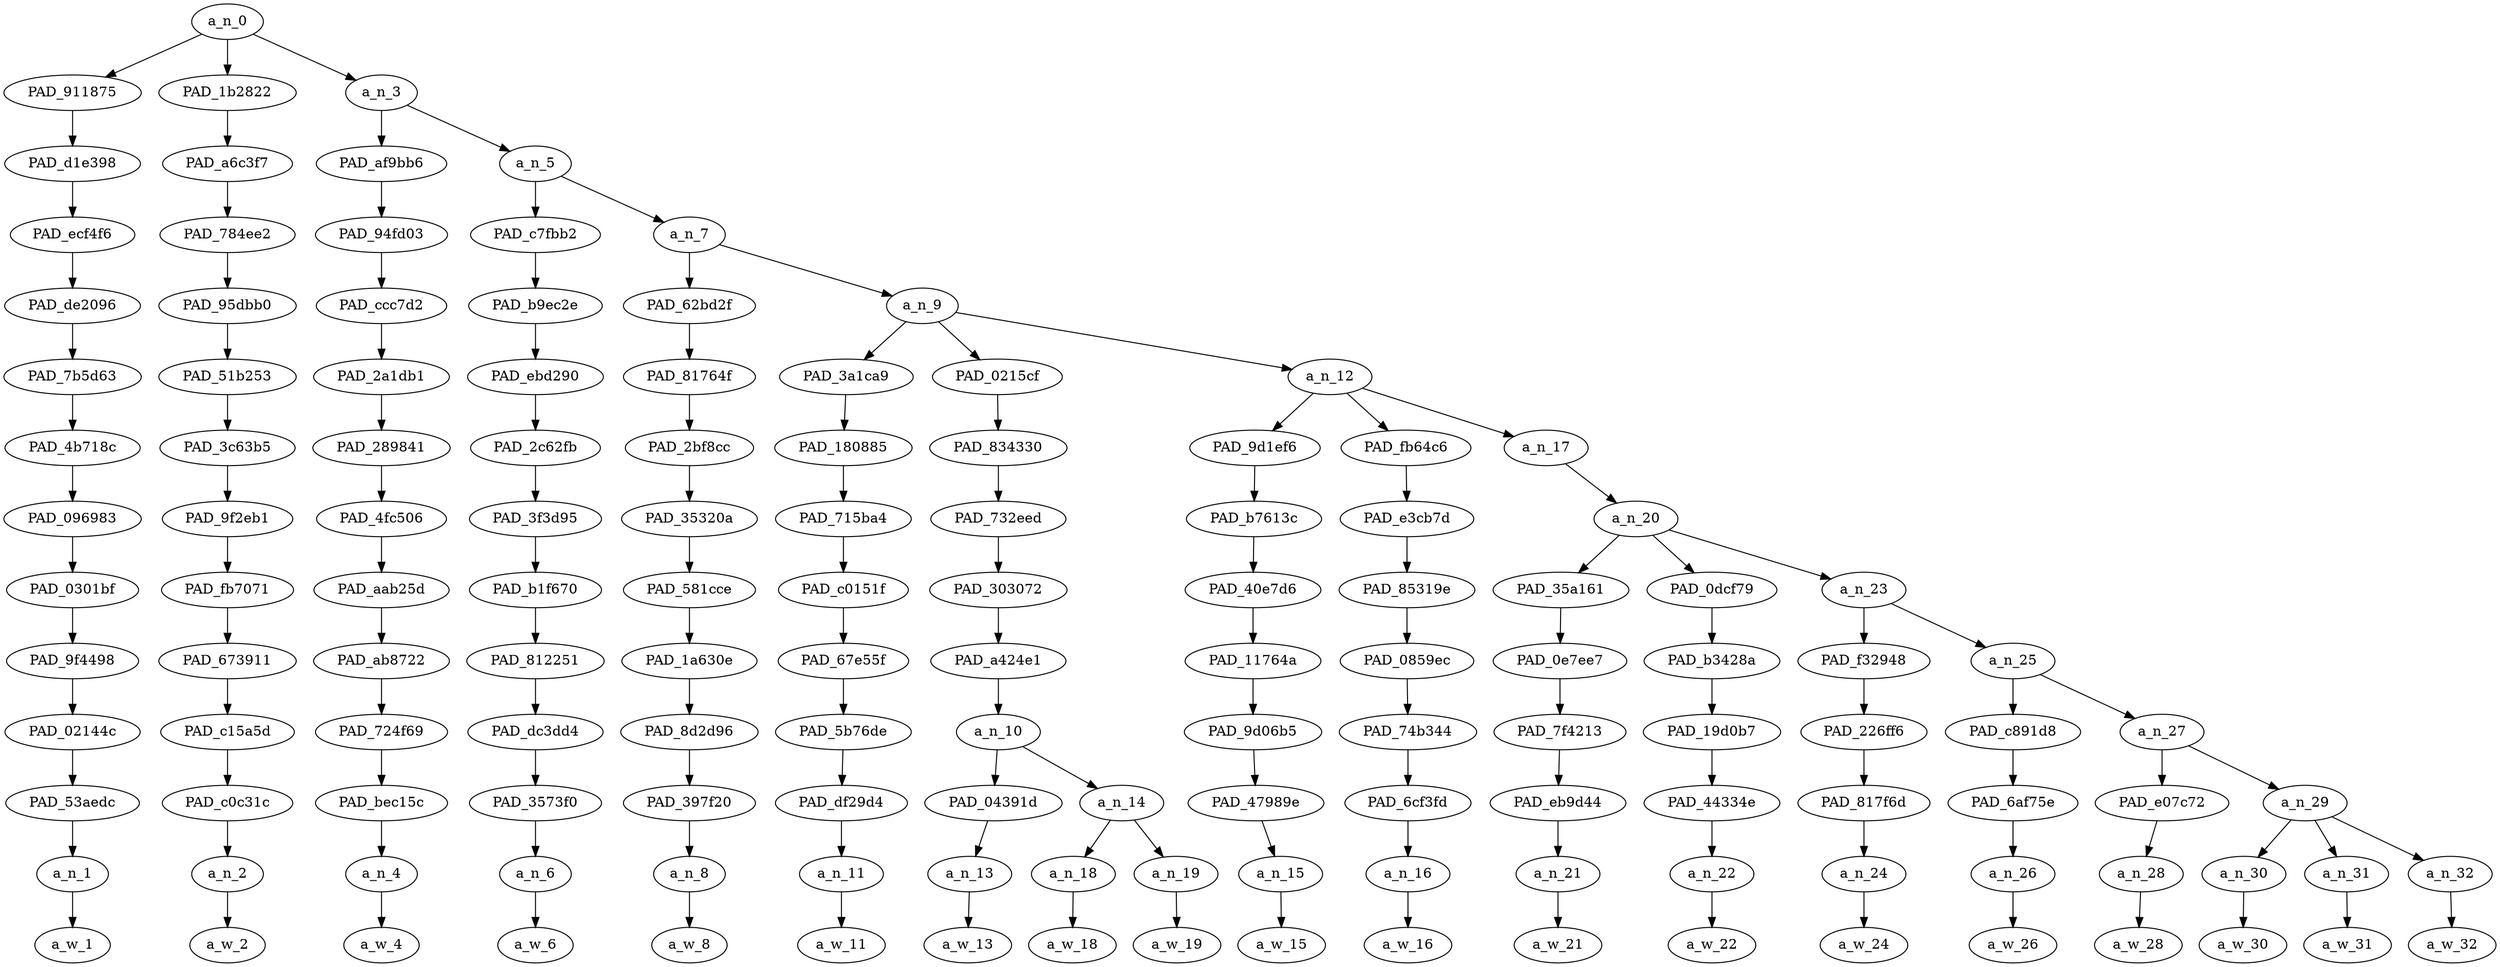 strict digraph "" {
	a_n_0	[div_dir=1,
		index=0,
		level=13,
		pos="1.4193672839506173,13!",
		text_span="[0, 1, 2, 3, 4, 5, 6, 7, 8, 9, 10, 11, 12, 13, 14, 15, 16, 17, 18]",
		value=1.00000001];
	PAD_911875	[div_dir=1,
		index=0,
		level=12,
		pos="0.0,12!",
		text_span="[0]",
		value=0.04323031];
	a_n_0 -> PAD_911875;
	PAD_1b2822	[div_dir=-1,
		index=1,
		level=12,
		pos="1.0,12!",
		text_span="[1]",
		value=0.04238035];
	a_n_0 -> PAD_1b2822;
	a_n_3	[div_dir=1,
		index=2,
		level=12,
		pos="3.258101851851852,12!",
		text_span="[2, 3, 4, 5, 6, 7, 8, 9, 10, 11, 12, 13, 14, 15, 16, 17, 18]",
		value=0.91418145];
	a_n_0 -> a_n_3;
	PAD_d1e398	[div_dir=1,
		index=0,
		level=11,
		pos="0.0,11!",
		text_span="[0]",
		value=0.04323031];
	PAD_911875 -> PAD_d1e398;
	PAD_ecf4f6	[div_dir=1,
		index=0,
		level=10,
		pos="0.0,10!",
		text_span="[0]",
		value=0.04323031];
	PAD_d1e398 -> PAD_ecf4f6;
	PAD_de2096	[div_dir=1,
		index=0,
		level=9,
		pos="0.0,9!",
		text_span="[0]",
		value=0.04323031];
	PAD_ecf4f6 -> PAD_de2096;
	PAD_7b5d63	[div_dir=1,
		index=0,
		level=8,
		pos="0.0,8!",
		text_span="[0]",
		value=0.04323031];
	PAD_de2096 -> PAD_7b5d63;
	PAD_4b718c	[div_dir=1,
		index=0,
		level=7,
		pos="0.0,7!",
		text_span="[0]",
		value=0.04323031];
	PAD_7b5d63 -> PAD_4b718c;
	PAD_096983	[div_dir=1,
		index=0,
		level=6,
		pos="0.0,6!",
		text_span="[0]",
		value=0.04323031];
	PAD_4b718c -> PAD_096983;
	PAD_0301bf	[div_dir=1,
		index=0,
		level=5,
		pos="0.0,5!",
		text_span="[0]",
		value=0.04323031];
	PAD_096983 -> PAD_0301bf;
	PAD_9f4498	[div_dir=1,
		index=0,
		level=4,
		pos="0.0,4!",
		text_span="[0]",
		value=0.04323031];
	PAD_0301bf -> PAD_9f4498;
	PAD_02144c	[div_dir=1,
		index=0,
		level=3,
		pos="0.0,3!",
		text_span="[0]",
		value=0.04323031];
	PAD_9f4498 -> PAD_02144c;
	PAD_53aedc	[div_dir=1,
		index=0,
		level=2,
		pos="0.0,2!",
		text_span="[0]",
		value=0.04323031];
	PAD_02144c -> PAD_53aedc;
	a_n_1	[div_dir=1,
		index=0,
		level=1,
		pos="0.0,1!",
		text_span="[0]",
		value=0.04323031];
	PAD_53aedc -> a_n_1;
	a_w_1	[div_dir=0,
		index=0,
		level=0,
		pos="0,0!",
		text_span="[0]",
		value="<user>"];
	a_n_1 -> a_w_1;
	PAD_a6c3f7	[div_dir=-1,
		index=1,
		level=11,
		pos="1.0,11!",
		text_span="[1]",
		value=0.04238035];
	PAD_1b2822 -> PAD_a6c3f7;
	PAD_784ee2	[div_dir=-1,
		index=1,
		level=10,
		pos="1.0,10!",
		text_span="[1]",
		value=0.04238035];
	PAD_a6c3f7 -> PAD_784ee2;
	PAD_95dbb0	[div_dir=-1,
		index=1,
		level=9,
		pos="1.0,9!",
		text_span="[1]",
		value=0.04238035];
	PAD_784ee2 -> PAD_95dbb0;
	PAD_51b253	[div_dir=-1,
		index=1,
		level=8,
		pos="1.0,8!",
		text_span="[1]",
		value=0.04238035];
	PAD_95dbb0 -> PAD_51b253;
	PAD_3c63b5	[div_dir=-1,
		index=1,
		level=7,
		pos="1.0,7!",
		text_span="[1]",
		value=0.04238035];
	PAD_51b253 -> PAD_3c63b5;
	PAD_9f2eb1	[div_dir=-1,
		index=1,
		level=6,
		pos="1.0,6!",
		text_span="[1]",
		value=0.04238035];
	PAD_3c63b5 -> PAD_9f2eb1;
	PAD_fb7071	[div_dir=-1,
		index=1,
		level=5,
		pos="1.0,5!",
		text_span="[1]",
		value=0.04238035];
	PAD_9f2eb1 -> PAD_fb7071;
	PAD_673911	[div_dir=-1,
		index=1,
		level=4,
		pos="1.0,4!",
		text_span="[1]",
		value=0.04238035];
	PAD_fb7071 -> PAD_673911;
	PAD_c15a5d	[div_dir=-1,
		index=1,
		level=3,
		pos="1.0,3!",
		text_span="[1]",
		value=0.04238035];
	PAD_673911 -> PAD_c15a5d;
	PAD_c0c31c	[div_dir=-1,
		index=1,
		level=2,
		pos="1.0,2!",
		text_span="[1]",
		value=0.04238035];
	PAD_c15a5d -> PAD_c0c31c;
	a_n_2	[div_dir=-1,
		index=1,
		level=1,
		pos="1.0,1!",
		text_span="[1]",
		value=0.04238035];
	PAD_c0c31c -> a_n_2;
	a_w_2	[div_dir=0,
		index=1,
		level=0,
		pos="1,0!",
		text_span="[1]",
		value=it];
	a_n_2 -> a_w_2;
	PAD_af9bb6	[div_dir=-1,
		index=2,
		level=11,
		pos="2.0,11!",
		text_span="[2]",
		value=0.05250247];
	a_n_3 -> PAD_af9bb6;
	a_n_5	[div_dir=1,
		index=3,
		level=11,
		pos="4.516203703703704,11!",
		text_span="[3, 4, 5, 6, 7, 8, 9, 10, 11, 12, 13, 14, 15, 16, 17, 18]",
		value=0.86144826];
	a_n_3 -> a_n_5;
	PAD_94fd03	[div_dir=-1,
		index=2,
		level=10,
		pos="2.0,10!",
		text_span="[2]",
		value=0.05250247];
	PAD_af9bb6 -> PAD_94fd03;
	PAD_ccc7d2	[div_dir=-1,
		index=2,
		level=9,
		pos="2.0,9!",
		text_span="[2]",
		value=0.05250247];
	PAD_94fd03 -> PAD_ccc7d2;
	PAD_2a1db1	[div_dir=-1,
		index=2,
		level=8,
		pos="2.0,8!",
		text_span="[2]",
		value=0.05250247];
	PAD_ccc7d2 -> PAD_2a1db1;
	PAD_289841	[div_dir=-1,
		index=2,
		level=7,
		pos="2.0,7!",
		text_span="[2]",
		value=0.05250247];
	PAD_2a1db1 -> PAD_289841;
	PAD_4fc506	[div_dir=-1,
		index=2,
		level=6,
		pos="2.0,6!",
		text_span="[2]",
		value=0.05250247];
	PAD_289841 -> PAD_4fc506;
	PAD_aab25d	[div_dir=-1,
		index=2,
		level=5,
		pos="2.0,5!",
		text_span="[2]",
		value=0.05250247];
	PAD_4fc506 -> PAD_aab25d;
	PAD_ab8722	[div_dir=-1,
		index=2,
		level=4,
		pos="2.0,4!",
		text_span="[2]",
		value=0.05250247];
	PAD_aab25d -> PAD_ab8722;
	PAD_724f69	[div_dir=-1,
		index=2,
		level=3,
		pos="2.0,3!",
		text_span="[2]",
		value=0.05250247];
	PAD_ab8722 -> PAD_724f69;
	PAD_bec15c	[div_dir=-1,
		index=2,
		level=2,
		pos="2.0,2!",
		text_span="[2]",
		value=0.05250247];
	PAD_724f69 -> PAD_bec15c;
	a_n_4	[div_dir=-1,
		index=2,
		level=1,
		pos="2.0,1!",
		text_span="[2]",
		value=0.05250247];
	PAD_bec15c -> a_n_4;
	a_w_4	[div_dir=0,
		index=2,
		level=0,
		pos="2,0!",
		text_span="[2]",
		value=means];
	a_n_4 -> a_w_4;
	PAD_c7fbb2	[div_dir=-1,
		index=3,
		level=10,
		pos="3.0,10!",
		text_span="[3]",
		value=0.03969245];
	a_n_5 -> PAD_c7fbb2;
	a_n_7	[div_dir=1,
		index=4,
		level=10,
		pos="6.032407407407407,10!",
		text_span="[4, 5, 6, 7, 8, 9, 10, 11, 12, 13, 14, 15, 16, 17, 18]",
		value=0.82146200];
	a_n_5 -> a_n_7;
	PAD_b9ec2e	[div_dir=-1,
		index=3,
		level=9,
		pos="3.0,9!",
		text_span="[3]",
		value=0.03969245];
	PAD_c7fbb2 -> PAD_b9ec2e;
	PAD_ebd290	[div_dir=-1,
		index=3,
		level=8,
		pos="3.0,8!",
		text_span="[3]",
		value=0.03969245];
	PAD_b9ec2e -> PAD_ebd290;
	PAD_2c62fb	[div_dir=-1,
		index=3,
		level=7,
		pos="3.0,7!",
		text_span="[3]",
		value=0.03969245];
	PAD_ebd290 -> PAD_2c62fb;
	PAD_3f3d95	[div_dir=-1,
		index=3,
		level=6,
		pos="3.0,6!",
		text_span="[3]",
		value=0.03969245];
	PAD_2c62fb -> PAD_3f3d95;
	PAD_b1f670	[div_dir=-1,
		index=3,
		level=5,
		pos="3.0,5!",
		text_span="[3]",
		value=0.03969245];
	PAD_3f3d95 -> PAD_b1f670;
	PAD_812251	[div_dir=-1,
		index=3,
		level=4,
		pos="3.0,4!",
		text_span="[3]",
		value=0.03969245];
	PAD_b1f670 -> PAD_812251;
	PAD_dc3dd4	[div_dir=-1,
		index=3,
		level=3,
		pos="3.0,3!",
		text_span="[3]",
		value=0.03969245];
	PAD_812251 -> PAD_dc3dd4;
	PAD_3573f0	[div_dir=-1,
		index=3,
		level=2,
		pos="3.0,2!",
		text_span="[3]",
		value=0.03969245];
	PAD_dc3dd4 -> PAD_3573f0;
	a_n_6	[div_dir=-1,
		index=3,
		level=1,
		pos="3.0,1!",
		text_span="[3]",
		value=0.03969245];
	PAD_3573f0 -> a_n_6;
	a_w_6	[div_dir=0,
		index=3,
		level=0,
		pos="3,0!",
		text_span="[3]",
		value=that];
	a_n_6 -> a_w_6;
	PAD_62bd2f	[div_dir=-1,
		index=4,
		level=9,
		pos="4.0,9!",
		text_span="[4]",
		value=0.05175429];
	a_n_7 -> PAD_62bd2f;
	a_n_9	[div_dir=1,
		index=5,
		level=9,
		pos="8.064814814814815,9!",
		text_span="[5, 6, 7, 8, 9, 10, 11, 12, 13, 14, 15, 16, 17, 18]",
		value=0.76938281];
	a_n_7 -> a_n_9;
	PAD_81764f	[div_dir=-1,
		index=4,
		level=8,
		pos="4.0,8!",
		text_span="[4]",
		value=0.05175429];
	PAD_62bd2f -> PAD_81764f;
	PAD_2bf8cc	[div_dir=-1,
		index=4,
		level=7,
		pos="4.0,7!",
		text_span="[4]",
		value=0.05175429];
	PAD_81764f -> PAD_2bf8cc;
	PAD_35320a	[div_dir=-1,
		index=4,
		level=6,
		pos="4.0,6!",
		text_span="[4]",
		value=0.05175429];
	PAD_2bf8cc -> PAD_35320a;
	PAD_581cce	[div_dir=-1,
		index=4,
		level=5,
		pos="4.0,5!",
		text_span="[4]",
		value=0.05175429];
	PAD_35320a -> PAD_581cce;
	PAD_1a630e	[div_dir=-1,
		index=4,
		level=4,
		pos="4.0,4!",
		text_span="[4]",
		value=0.05175429];
	PAD_581cce -> PAD_1a630e;
	PAD_8d2d96	[div_dir=-1,
		index=4,
		level=3,
		pos="4.0,3!",
		text_span="[4]",
		value=0.05175429];
	PAD_1a630e -> PAD_8d2d96;
	PAD_397f20	[div_dir=-1,
		index=4,
		level=2,
		pos="4.0,2!",
		text_span="[4]",
		value=0.05175429];
	PAD_8d2d96 -> PAD_397f20;
	a_n_8	[div_dir=-1,
		index=4,
		level=1,
		pos="4.0,1!",
		text_span="[4]",
		value=0.05175429];
	PAD_397f20 -> a_n_8;
	a_w_8	[div_dir=0,
		index=4,
		level=0,
		pos="4,0!",
		text_span="[4]",
		value=they];
	a_n_8 -> a_w_8;
	PAD_3a1ca9	[div_dir=1,
		index=6,
		level=8,
		pos="8.0,8!",
		text_span="[8]",
		value=0.03518707];
	a_n_9 -> PAD_3a1ca9;
	PAD_0215cf	[div_dir=1,
		index=5,
		level=8,
		pos="5.75,8!",
		text_span="[5, 6, 7]",
		value=0.29051465];
	a_n_9 -> PAD_0215cf;
	a_n_12	[div_dir=1,
		index=7,
		level=8,
		pos="10.444444444444445,8!",
		text_span="[9, 10, 11, 12, 13, 14, 15, 16, 17, 18]",
		value=0.44332515];
	a_n_9 -> a_n_12;
	PAD_180885	[div_dir=1,
		index=6,
		level=7,
		pos="8.0,7!",
		text_span="[8]",
		value=0.03518707];
	PAD_3a1ca9 -> PAD_180885;
	PAD_715ba4	[div_dir=1,
		index=6,
		level=6,
		pos="8.0,6!",
		text_span="[8]",
		value=0.03518707];
	PAD_180885 -> PAD_715ba4;
	PAD_c0151f	[div_dir=1,
		index=6,
		level=5,
		pos="8.0,5!",
		text_span="[8]",
		value=0.03518707];
	PAD_715ba4 -> PAD_c0151f;
	PAD_67e55f	[div_dir=1,
		index=6,
		level=4,
		pos="8.0,4!",
		text_span="[8]",
		value=0.03518707];
	PAD_c0151f -> PAD_67e55f;
	PAD_5b76de	[div_dir=1,
		index=6,
		level=3,
		pos="8.0,3!",
		text_span="[8]",
		value=0.03518707];
	PAD_67e55f -> PAD_5b76de;
	PAD_df29d4	[div_dir=1,
		index=7,
		level=2,
		pos="8.0,2!",
		text_span="[8]",
		value=0.03518707];
	PAD_5b76de -> PAD_df29d4;
	a_n_11	[div_dir=1,
		index=8,
		level=1,
		pos="8.0,1!",
		text_span="[8]",
		value=0.03518707];
	PAD_df29d4 -> a_n_11;
	a_w_11	[div_dir=0,
		index=8,
		level=0,
		pos="8,0!",
		text_span="[8]",
		value=but];
	a_n_11 -> a_w_11;
	PAD_834330	[div_dir=1,
		index=5,
		level=7,
		pos="5.75,7!",
		text_span="[5, 6, 7]",
		value=0.29051465];
	PAD_0215cf -> PAD_834330;
	PAD_732eed	[div_dir=1,
		index=5,
		level=6,
		pos="5.75,6!",
		text_span="[5, 6, 7]",
		value=0.29051465];
	PAD_834330 -> PAD_732eed;
	PAD_303072	[div_dir=1,
		index=5,
		level=5,
		pos="5.75,5!",
		text_span="[5, 6, 7]",
		value=0.29051465];
	PAD_732eed -> PAD_303072;
	PAD_a424e1	[div_dir=1,
		index=5,
		level=4,
		pos="5.75,4!",
		text_span="[5, 6, 7]",
		value=0.29051465];
	PAD_303072 -> PAD_a424e1;
	a_n_10	[div_dir=1,
		index=5,
		level=3,
		pos="5.75,3!",
		text_span="[5, 6, 7]",
		value=0.29051465];
	PAD_a424e1 -> a_n_10;
	PAD_04391d	[div_dir=-1,
		index=5,
		level=2,
		pos="5.0,2!",
		text_span="[5]",
		value=0.08581240];
	a_n_10 -> PAD_04391d;
	a_n_14	[div_dir=1,
		index=6,
		level=2,
		pos="6.5,2!",
		text_span="[6, 7]",
		value=0.20444340];
	a_n_10 -> a_n_14;
	a_n_13	[div_dir=-1,
		index=5,
		level=1,
		pos="5.0,1!",
		text_span="[5]",
		value=0.08581240];
	PAD_04391d -> a_n_13;
	a_w_13	[div_dir=0,
		index=5,
		level=0,
		pos="5,0!",
		text_span="[5]",
		value=hate];
	a_n_13 -> a_w_13;
	a_n_18	[div_dir=1,
		index=6,
		level=1,
		pos="6.0,1!",
		text_span="[6]",
		value=0.12791001];
	a_n_14 -> a_n_18;
	a_n_19	[div_dir=1,
		index=7,
		level=1,
		pos="7.0,1!",
		text_span="[7]",
		value=0.07609172];
	a_n_14 -> a_n_19;
	a_w_18	[div_dir=0,
		index=6,
		level=0,
		pos="6,0!",
		text_span="[6]",
		value=gay];
	a_n_18 -> a_w_18;
	a_w_19	[div_dir=0,
		index=7,
		level=0,
		pos="7,0!",
		text_span="[7]",
		value=people];
	a_n_19 -> a_w_19;
	PAD_9d1ef6	[div_dir=1,
		index=7,
		level=7,
		pos="9.0,7!",
		text_span="[9]",
		value=0.03879394];
	a_n_12 -> PAD_9d1ef6;
	PAD_fb64c6	[div_dir=-1,
		index=8,
		level=7,
		pos="10.0,7!",
		text_span="[10]",
		value=0.04652826];
	a_n_12 -> PAD_fb64c6;
	a_n_17	[div_dir=1,
		index=9,
		level=7,
		pos="12.333333333333334,7!",
		text_span="[11, 12, 13, 14, 15, 16, 17, 18]",
		value=0.35776265];
	a_n_12 -> a_n_17;
	PAD_b7613c	[div_dir=1,
		index=7,
		level=6,
		pos="9.0,6!",
		text_span="[9]",
		value=0.03879394];
	PAD_9d1ef6 -> PAD_b7613c;
	PAD_40e7d6	[div_dir=1,
		index=7,
		level=5,
		pos="9.0,5!",
		text_span="[9]",
		value=0.03879394];
	PAD_b7613c -> PAD_40e7d6;
	PAD_11764a	[div_dir=1,
		index=7,
		level=4,
		pos="9.0,4!",
		text_span="[9]",
		value=0.03879394];
	PAD_40e7d6 -> PAD_11764a;
	PAD_9d06b5	[div_dir=1,
		index=7,
		level=3,
		pos="9.0,3!",
		text_span="[9]",
		value=0.03879394];
	PAD_11764a -> PAD_9d06b5;
	PAD_47989e	[div_dir=1,
		index=8,
		level=2,
		pos="9.0,2!",
		text_span="[9]",
		value=0.03879394];
	PAD_9d06b5 -> PAD_47989e;
	a_n_15	[div_dir=1,
		index=9,
		level=1,
		pos="9.0,1!",
		text_span="[9]",
		value=0.03879394];
	PAD_47989e -> a_n_15;
	a_w_15	[div_dir=0,
		index=9,
		level=0,
		pos="9,0!",
		text_span="[9]",
		value=feel];
	a_n_15 -> a_w_15;
	PAD_e3cb7d	[div_dir=-1,
		index=8,
		level=6,
		pos="10.0,6!",
		text_span="[10]",
		value=0.04652826];
	PAD_fb64c6 -> PAD_e3cb7d;
	PAD_85319e	[div_dir=-1,
		index=8,
		level=5,
		pos="10.0,5!",
		text_span="[10]",
		value=0.04652826];
	PAD_e3cb7d -> PAD_85319e;
	PAD_0859ec	[div_dir=-1,
		index=8,
		level=4,
		pos="10.0,4!",
		text_span="[10]",
		value=0.04652826];
	PAD_85319e -> PAD_0859ec;
	PAD_74b344	[div_dir=-1,
		index=8,
		level=3,
		pos="10.0,3!",
		text_span="[10]",
		value=0.04652826];
	PAD_0859ec -> PAD_74b344;
	PAD_6cf3fd	[div_dir=-1,
		index=9,
		level=2,
		pos="10.0,2!",
		text_span="[10]",
		value=0.04652826];
	PAD_74b344 -> PAD_6cf3fd;
	a_n_16	[div_dir=-1,
		index=10,
		level=1,
		pos="10.0,1!",
		text_span="[10]",
		value=0.04652826];
	PAD_6cf3fd -> a_n_16;
	a_w_16	[div_dir=0,
		index=10,
		level=0,
		pos="10,0!",
		text_span="[10]",
		value=uncomfortable];
	a_n_16 -> a_w_16;
	a_n_20	[div_dir=1,
		index=9,
		level=6,
		pos="12.333333333333334,6!",
		text_span="[11, 12, 13, 14, 15, 16, 17, 18]",
		value=0.35748289];
	a_n_17 -> a_n_20;
	PAD_35a161	[div_dir=1,
		index=9,
		level=5,
		pos="11.0,5!",
		text_span="[11]",
		value=0.04661127];
	a_n_20 -> PAD_35a161;
	PAD_0dcf79	[div_dir=-1,
		index=10,
		level=5,
		pos="12.0,5!",
		text_span="[12]",
		value=0.03397967];
	a_n_20 -> PAD_0dcf79;
	a_n_23	[div_dir=1,
		index=11,
		level=5,
		pos="14.0,5!",
		text_span="[13, 14, 15, 16, 17, 18]",
		value=0.27661219];
	a_n_20 -> a_n_23;
	PAD_0e7ee7	[div_dir=1,
		index=9,
		level=4,
		pos="11.0,4!",
		text_span="[11]",
		value=0.04661127];
	PAD_35a161 -> PAD_0e7ee7;
	PAD_7f4213	[div_dir=1,
		index=9,
		level=3,
		pos="11.0,3!",
		text_span="[11]",
		value=0.04661127];
	PAD_0e7ee7 -> PAD_7f4213;
	PAD_eb9d44	[div_dir=1,
		index=10,
		level=2,
		pos="11.0,2!",
		text_span="[11]",
		value=0.04661127];
	PAD_7f4213 -> PAD_eb9d44;
	a_n_21	[div_dir=1,
		index=11,
		level=1,
		pos="11.0,1!",
		text_span="[11]",
		value=0.04661127];
	PAD_eb9d44 -> a_n_21;
	a_w_21	[div_dir=0,
		index=11,
		level=0,
		pos="11,0!",
		text_span="[11]",
		value=admitting];
	a_n_21 -> a_w_21;
	PAD_b3428a	[div_dir=-1,
		index=10,
		level=4,
		pos="12.0,4!",
		text_span="[12]",
		value=0.03397967];
	PAD_0dcf79 -> PAD_b3428a;
	PAD_19d0b7	[div_dir=-1,
		index=10,
		level=3,
		pos="12.0,3!",
		text_span="[12]",
		value=0.03397967];
	PAD_b3428a -> PAD_19d0b7;
	PAD_44334e	[div_dir=-1,
		index=11,
		level=2,
		pos="12.0,2!",
		text_span="[12]",
		value=0.03397967];
	PAD_19d0b7 -> PAD_44334e;
	a_n_22	[div_dir=-1,
		index=12,
		level=1,
		pos="12.0,1!",
		text_span="[12]",
		value=0.03397967];
	PAD_44334e -> a_n_22;
	a_w_22	[div_dir=0,
		index=12,
		level=0,
		pos="12,0!",
		text_span="[12]",
		value=so];
	a_n_22 -> a_w_22;
	PAD_f32948	[div_dir=1,
		index=11,
		level=4,
		pos="13.0,4!",
		text_span="[13]",
		value=0.03237495];
	a_n_23 -> PAD_f32948;
	a_n_25	[div_dir=1,
		index=12,
		level=4,
		pos="15.0,4!",
		text_span="[14, 15, 16, 17, 18]",
		value=0.24398775];
	a_n_23 -> a_n_25;
	PAD_226ff6	[div_dir=1,
		index=11,
		level=3,
		pos="13.0,3!",
		text_span="[13]",
		value=0.03237495];
	PAD_f32948 -> PAD_226ff6;
	PAD_817f6d	[div_dir=1,
		index=12,
		level=2,
		pos="13.0,2!",
		text_span="[13]",
		value=0.03237495];
	PAD_226ff6 -> PAD_817f6d;
	a_n_24	[div_dir=1,
		index=13,
		level=1,
		pos="13.0,1!",
		text_span="[13]",
		value=0.03237495];
	PAD_817f6d -> a_n_24;
	a_w_24	[div_dir=0,
		index=13,
		level=0,
		pos="13,0!",
		text_span="[13]",
		value=in];
	a_n_24 -> a_w_24;
	PAD_c891d8	[div_dir=1,
		index=12,
		level=3,
		pos="14.0,3!",
		text_span="[14]",
		value=0.04279695];
	a_n_25 -> PAD_c891d8;
	a_n_27	[div_dir=1,
		index=13,
		level=3,
		pos="16.0,3!",
		text_span="[15, 16, 17, 18]",
		value=0.20095596];
	a_n_25 -> a_n_27;
	PAD_6af75e	[div_dir=1,
		index=13,
		level=2,
		pos="14.0,2!",
		text_span="[14]",
		value=0.04279695];
	PAD_c891d8 -> PAD_6af75e;
	a_n_26	[div_dir=1,
		index=14,
		level=1,
		pos="14.0,1!",
		text_span="[14]",
		value=0.04279695];
	PAD_6af75e -> a_n_26;
	a_w_26	[div_dir=0,
		index=14,
		level=0,
		pos="14,0!",
		text_span="[14]",
		value=front];
	a_n_26 -> a_w_26;
	PAD_e07c72	[div_dir=1,
		index=14,
		level=2,
		pos="15.0,2!",
		text_span="[15]",
		value=0.02997277];
	a_n_27 -> PAD_e07c72;
	a_n_29	[div_dir=1,
		index=15,
		level=2,
		pos="17.0,2!",
		text_span="[16, 17, 18]",
		value=0.17076286];
	a_n_27 -> a_n_29;
	a_n_28	[div_dir=1,
		index=15,
		level=1,
		pos="15.0,1!",
		text_span="[15]",
		value=0.02997277];
	PAD_e07c72 -> a_n_28;
	a_w_28	[div_dir=0,
		index=15,
		level=0,
		pos="15,0!",
		text_span="[15]",
		value=of];
	a_n_28 -> a_w_28;
	a_n_30	[div_dir=1,
		index=16,
		level=1,
		pos="16.0,1!",
		text_span="[16]",
		value=0.03832607];
	a_n_29 -> a_n_30;
	a_n_31	[div_dir=-1,
		index=17,
		level=1,
		pos="17.0,1!",
		text_span="[17]",
		value=0.07297990];
	a_n_29 -> a_n_31;
	a_n_32	[div_dir=1,
		index=18,
		level=1,
		pos="18.0,1!",
		text_span="[18]",
		value=0.05921350];
	a_n_29 -> a_n_32;
	a_w_30	[div_dir=0,
		index=16,
		level=0,
		pos="16,0!",
		text_span="[16]",
		value=a];
	a_n_30 -> a_w_30;
	a_w_31	[div_dir=0,
		index=17,
		level=0,
		pos="17,0!",
		text_span="[17]",
		value=queer];
	a_n_31 -> a_w_31;
	a_w_32	[div_dir=0,
		index=18,
		level=0,
		pos="18,0!",
		text_span="[18]",
		value=person];
	a_n_32 -> a_w_32;
}
